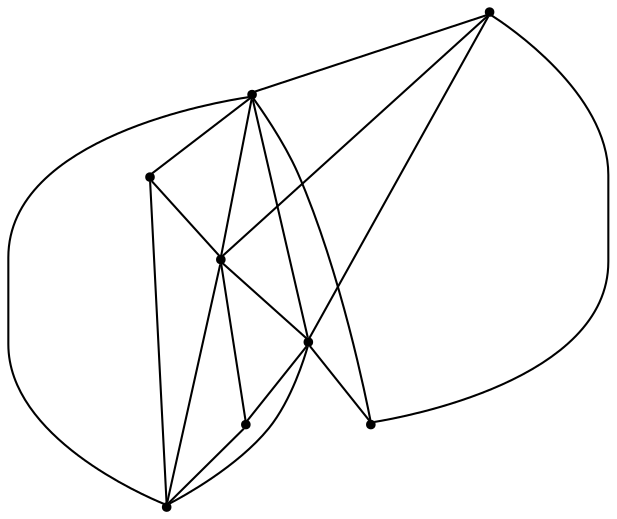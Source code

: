 graph {
  node [shape=point,comment="{\"directed\":false,\"doi\":\"10.1007/978-3-319-73915-1_3\",\"figure\":\"6 (3)\"}"]

  v0 [pos="1314.1489533506199,427.6175962319651"]
  v1 [pos="1503.9895672625848,332.44442792015917"]
  v2 [pos="1381.997286326941,515.4346683400722"]
  v3 [pos="1447.3441463336535,427.5300996415544"]
  v4 [pos="1381.9972863269413,393.43771449947496"]
  v5 [pos="1381.9972863269413,324.8192765215656"]
  v6 [pos="1260.0006813788941,332.4444279201592"]
  v7 [pos="1163.7936945850033,503.4204199445834"]

  v7 -- v2 [id="-3",pos="1163.7936945850033,503.4204199445834 1381.997286326941,515.4346683400722 1381.997286326941,515.4346683400722 1381.997286326941,515.4346683400722"]
  v7 -- v0 [id="-4",pos="1163.7936945850033,503.4204199445834 1314.1489533506199,427.6175962319651 1314.1489533506199,427.6175962319651 1314.1489533506199,427.6175962319651"]
  v0 -- v4 [id="-5",pos="1314.1489533506199,427.6175962319651 1381.9972863269413,393.43771449947496 1381.9972863269413,393.43771449947496 1381.9972863269413,393.43771449947496"]
  v6 -- v5 [id="-7",pos="1260.0006813788941,332.4444279201592 1381.9972863269413,324.8192765215656 1381.9972863269413,324.8192765215656 1381.9972863269413,324.8192765215656"]
  v6 -- v0 [id="-9",pos="1260.0006813788941,332.4444279201592 1314.1489533506199,427.6175962319651 1314.1489533506199,427.6175962319651 1314.1489533506199,427.6175962319651"]
  v6 -- v1 [id="-10",pos="1260.0006813788941,332.4444279201592 1503.9895672625848,332.44442792015917 1503.9895672625848,332.44442792015917 1503.9895672625848,332.44442792015917"]
  v6 -- v7 [id="-11",pos="1260.0006813788941,332.4444279201592 1163.7936945850033,503.4204199445834 1163.7936945850033,503.4204199445834 1163.7936945850033,503.4204199445834"]
  v0 -- v2 [id="-13",pos="1314.1489533506199,427.6175962319651 1381.997286326941,515.4346683400722 1381.997286326941,515.4346683400722 1381.997286326941,515.4346683400722"]
  v2 -- v3 [id="-14",pos="1381.997286326941,515.4346683400722 1447.3441463336535,427.5300996415544 1447.3441463336535,427.5300996415544 1447.3441463336535,427.5300996415544"]
  v4 -- v5 [id="-15",pos="1381.9972863269413,393.43771449947496 1381.9972863269413,324.8192765215656 1381.9972863269413,324.8192765215656 1381.9972863269413,324.8192765215656"]
  v5 -- v1 [id="-16",pos="1381.9972863269413,324.8192765215656 1503.9895672625848,332.44442792015917 1503.9895672625848,332.44442792015917 1503.9895672625848,332.44442792015917"]
  v2 -- v4 [id="-17",pos="1381.997286326941,515.4346683400722 1381.9972863269413,393.43771449947496 1381.9972863269413,393.43771449947496 1381.9972863269413,393.43771449947496"]
  v2 -- v6 [id="-18",pos="1381.997286326941,515.4346683400722 1260.0006813788941,332.4444279201592 1260.0006813788941,332.4444279201592 1260.0006813788941,332.4444279201592"]
  v4 -- v1 [id="-19",pos="1381.9972863269413,393.43771449947496 1503.9895672625848,332.44442792015917 1503.9895672625848,332.44442792015917 1503.9895672625848,332.44442792015917"]
  v4 -- v6 [id="-20",pos="1381.9972863269413,393.43771449947496 1260.0006813788941,332.4444279201592 1260.0006813788941,332.4444279201592 1260.0006813788941,332.4444279201592"]
  v3 -- v1 [id="-22",pos="1447.3441463336535,427.5300996415544 1503.9895672625848,332.44442792015917 1503.9895672625848,332.44442792015917 1503.9895672625848,332.44442792015917"]
  v3 -- v4 [id="-23",pos="1447.3441463336535,427.5300996415544 1381.9972863269413,393.43771449947496 1381.9972863269413,393.43771449947496 1381.9972863269413,393.43771449947496"]
  v1 -- v2 [id="-28",pos="1503.9895672625848,332.44442792015917 1381.997286326941,515.4346683400722 1381.997286326941,515.4346683400722 1381.997286326941,515.4346683400722"]
}